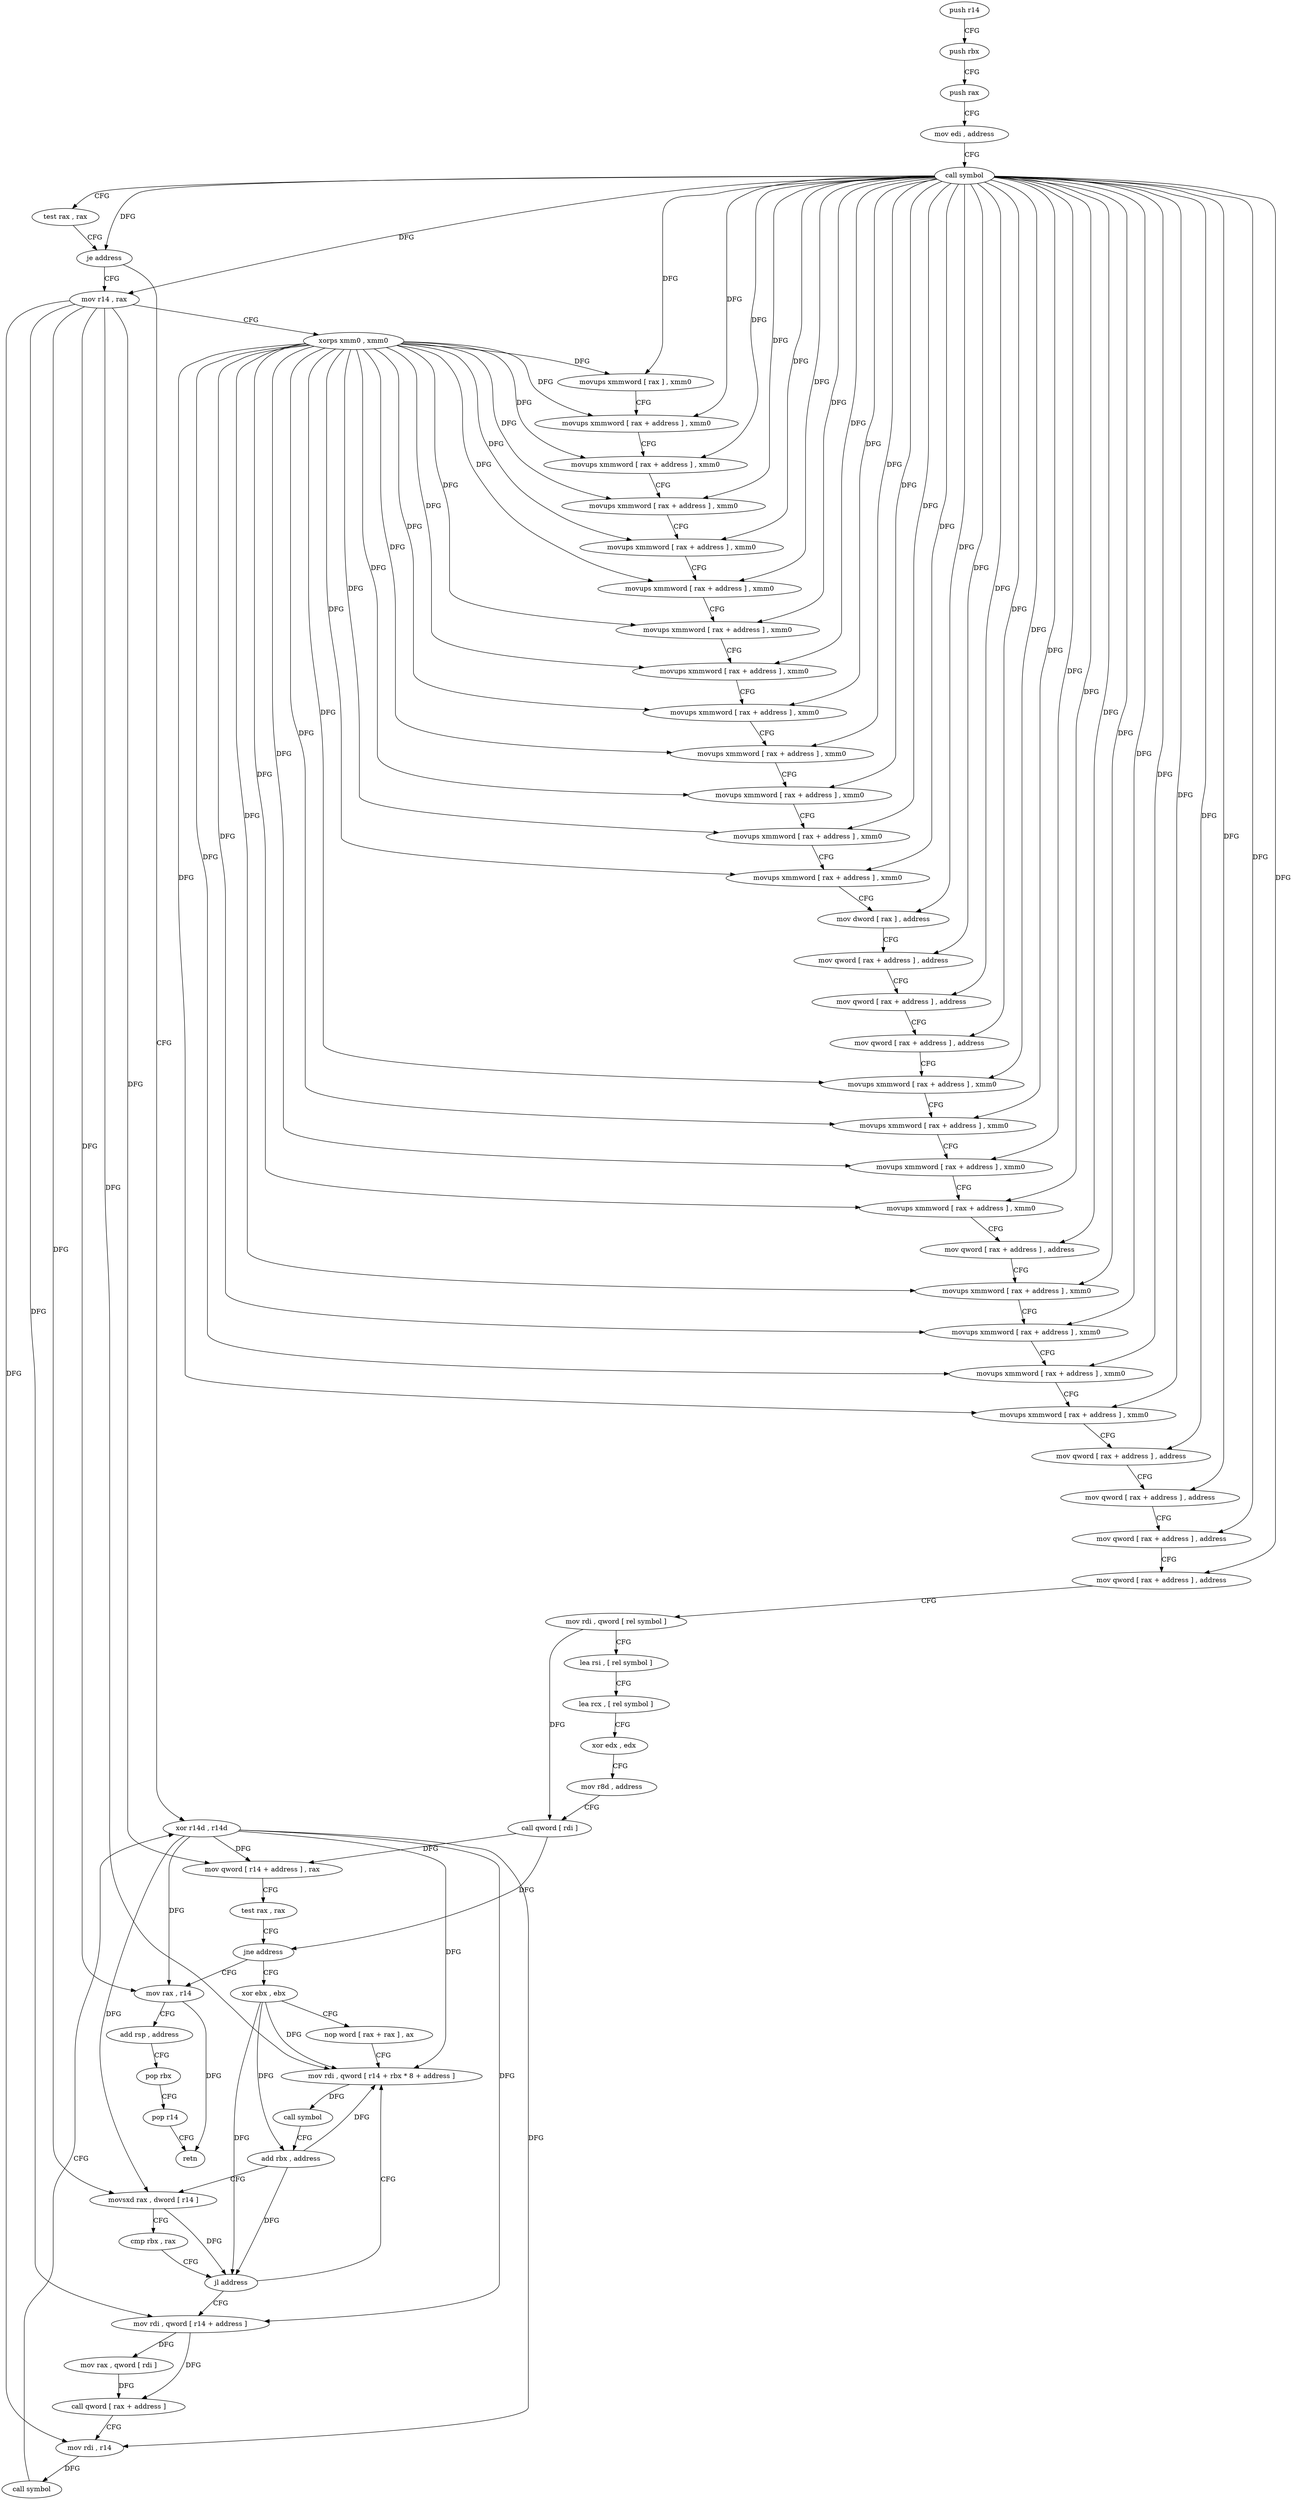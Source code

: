digraph "func" {
"69616" [label = "push r14" ]
"69618" [label = "push rbx" ]
"69619" [label = "push rax" ]
"69620" [label = "mov edi , address" ]
"69625" [label = "call symbol" ]
"69630" [label = "test rax , rax" ]
"69633" [label = "je address" ]
"69934" [label = "xor r14d , r14d" ]
"69639" [label = "mov r14 , rax" ]
"69937" [label = "mov rax , r14" ]
"69642" [label = "xorps xmm0 , xmm0" ]
"69645" [label = "movups xmmword [ rax ] , xmm0" ]
"69648" [label = "movups xmmword [ rax + address ] , xmm0" ]
"69655" [label = "movups xmmword [ rax + address ] , xmm0" ]
"69659" [label = "movups xmmword [ rax + address ] , xmm0" ]
"69666" [label = "movups xmmword [ rax + address ] , xmm0" ]
"69670" [label = "movups xmmword [ rax + address ] , xmm0" ]
"69674" [label = "movups xmmword [ rax + address ] , xmm0" ]
"69678" [label = "movups xmmword [ rax + address ] , xmm0" ]
"69682" [label = "movups xmmword [ rax + address ] , xmm0" ]
"69689" [label = "movups xmmword [ rax + address ] , xmm0" ]
"69696" [label = "movups xmmword [ rax + address ] , xmm0" ]
"69703" [label = "movups xmmword [ rax + address ] , xmm0" ]
"69707" [label = "movups xmmword [ rax + address ] , xmm0" ]
"69711" [label = "mov dword [ rax ] , address" ]
"69717" [label = "mov qword [ rax + address ] , address" ]
"69728" [label = "mov qword [ rax + address ] , address" ]
"69736" [label = "mov qword [ rax + address ] , address" ]
"69747" [label = "movups xmmword [ rax + address ] , xmm0" ]
"69751" [label = "movups xmmword [ rax + address ] , xmm0" ]
"69755" [label = "movups xmmword [ rax + address ] , xmm0" ]
"69759" [label = "movups xmmword [ rax + address ] , xmm0" ]
"69763" [label = "mov qword [ rax + address ] , address" ]
"69771" [label = "movups xmmword [ rax + address ] , xmm0" ]
"69778" [label = "movups xmmword [ rax + address ] , xmm0" ]
"69782" [label = "movups xmmword [ rax + address ] , xmm0" ]
"69786" [label = "movups xmmword [ rax + address ] , xmm0" ]
"69793" [label = "mov qword [ rax + address ] , address" ]
"69804" [label = "mov qword [ rax + address ] , address" ]
"69812" [label = "mov qword [ rax + address ] , address" ]
"69823" [label = "mov qword [ rax + address ] , address" ]
"69834" [label = "mov rdi , qword [ rel symbol ]" ]
"69841" [label = "lea rsi , [ rel symbol ]" ]
"69848" [label = "lea rcx , [ rel symbol ]" ]
"69855" [label = "xor edx , edx" ]
"69857" [label = "mov r8d , address" ]
"69863" [label = "call qword [ rdi ]" ]
"69865" [label = "mov qword [ r14 + address ] , rax" ]
"69872" [label = "test rax , rax" ]
"69875" [label = "jne address" ]
"69877" [label = "xor ebx , ebx" ]
"69940" [label = "add rsp , address" ]
"69944" [label = "pop rbx" ]
"69945" [label = "pop r14" ]
"69947" [label = "retn" ]
"69879" [label = "nop word [ rax + rax ] , ax" ]
"69888" [label = "mov rdi , qword [ r14 + rbx * 8 + address ]" ]
"69893" [label = "call symbol" ]
"69898" [label = "add rbx , address" ]
"69902" [label = "movsxd rax , dword [ r14 ]" ]
"69905" [label = "cmp rbx , rax" ]
"69908" [label = "jl address" ]
"69910" [label = "mov rdi , qword [ r14 + address ]" ]
"69917" [label = "mov rax , qword [ rdi ]" ]
"69920" [label = "call qword [ rax + address ]" ]
"69926" [label = "mov rdi , r14" ]
"69929" [label = "call symbol" ]
"69616" -> "69618" [ label = "CFG" ]
"69618" -> "69619" [ label = "CFG" ]
"69619" -> "69620" [ label = "CFG" ]
"69620" -> "69625" [ label = "CFG" ]
"69625" -> "69630" [ label = "CFG" ]
"69625" -> "69633" [ label = "DFG" ]
"69625" -> "69639" [ label = "DFG" ]
"69625" -> "69645" [ label = "DFG" ]
"69625" -> "69648" [ label = "DFG" ]
"69625" -> "69655" [ label = "DFG" ]
"69625" -> "69659" [ label = "DFG" ]
"69625" -> "69666" [ label = "DFG" ]
"69625" -> "69670" [ label = "DFG" ]
"69625" -> "69674" [ label = "DFG" ]
"69625" -> "69678" [ label = "DFG" ]
"69625" -> "69682" [ label = "DFG" ]
"69625" -> "69689" [ label = "DFG" ]
"69625" -> "69696" [ label = "DFG" ]
"69625" -> "69703" [ label = "DFG" ]
"69625" -> "69707" [ label = "DFG" ]
"69625" -> "69711" [ label = "DFG" ]
"69625" -> "69717" [ label = "DFG" ]
"69625" -> "69728" [ label = "DFG" ]
"69625" -> "69736" [ label = "DFG" ]
"69625" -> "69747" [ label = "DFG" ]
"69625" -> "69751" [ label = "DFG" ]
"69625" -> "69755" [ label = "DFG" ]
"69625" -> "69759" [ label = "DFG" ]
"69625" -> "69763" [ label = "DFG" ]
"69625" -> "69771" [ label = "DFG" ]
"69625" -> "69778" [ label = "DFG" ]
"69625" -> "69782" [ label = "DFG" ]
"69625" -> "69786" [ label = "DFG" ]
"69625" -> "69793" [ label = "DFG" ]
"69625" -> "69804" [ label = "DFG" ]
"69625" -> "69812" [ label = "DFG" ]
"69625" -> "69823" [ label = "DFG" ]
"69630" -> "69633" [ label = "CFG" ]
"69633" -> "69934" [ label = "CFG" ]
"69633" -> "69639" [ label = "CFG" ]
"69934" -> "69937" [ label = "DFG" ]
"69934" -> "69865" [ label = "DFG" ]
"69934" -> "69888" [ label = "DFG" ]
"69934" -> "69902" [ label = "DFG" ]
"69934" -> "69910" [ label = "DFG" ]
"69934" -> "69926" [ label = "DFG" ]
"69639" -> "69642" [ label = "CFG" ]
"69639" -> "69865" [ label = "DFG" ]
"69639" -> "69937" [ label = "DFG" ]
"69639" -> "69888" [ label = "DFG" ]
"69639" -> "69902" [ label = "DFG" ]
"69639" -> "69910" [ label = "DFG" ]
"69639" -> "69926" [ label = "DFG" ]
"69937" -> "69940" [ label = "CFG" ]
"69937" -> "69947" [ label = "DFG" ]
"69642" -> "69645" [ label = "DFG" ]
"69642" -> "69648" [ label = "DFG" ]
"69642" -> "69655" [ label = "DFG" ]
"69642" -> "69659" [ label = "DFG" ]
"69642" -> "69666" [ label = "DFG" ]
"69642" -> "69670" [ label = "DFG" ]
"69642" -> "69674" [ label = "DFG" ]
"69642" -> "69678" [ label = "DFG" ]
"69642" -> "69682" [ label = "DFG" ]
"69642" -> "69689" [ label = "DFG" ]
"69642" -> "69696" [ label = "DFG" ]
"69642" -> "69703" [ label = "DFG" ]
"69642" -> "69707" [ label = "DFG" ]
"69642" -> "69747" [ label = "DFG" ]
"69642" -> "69751" [ label = "DFG" ]
"69642" -> "69755" [ label = "DFG" ]
"69642" -> "69759" [ label = "DFG" ]
"69642" -> "69771" [ label = "DFG" ]
"69642" -> "69778" [ label = "DFG" ]
"69642" -> "69782" [ label = "DFG" ]
"69642" -> "69786" [ label = "DFG" ]
"69645" -> "69648" [ label = "CFG" ]
"69648" -> "69655" [ label = "CFG" ]
"69655" -> "69659" [ label = "CFG" ]
"69659" -> "69666" [ label = "CFG" ]
"69666" -> "69670" [ label = "CFG" ]
"69670" -> "69674" [ label = "CFG" ]
"69674" -> "69678" [ label = "CFG" ]
"69678" -> "69682" [ label = "CFG" ]
"69682" -> "69689" [ label = "CFG" ]
"69689" -> "69696" [ label = "CFG" ]
"69696" -> "69703" [ label = "CFG" ]
"69703" -> "69707" [ label = "CFG" ]
"69707" -> "69711" [ label = "CFG" ]
"69711" -> "69717" [ label = "CFG" ]
"69717" -> "69728" [ label = "CFG" ]
"69728" -> "69736" [ label = "CFG" ]
"69736" -> "69747" [ label = "CFG" ]
"69747" -> "69751" [ label = "CFG" ]
"69751" -> "69755" [ label = "CFG" ]
"69755" -> "69759" [ label = "CFG" ]
"69759" -> "69763" [ label = "CFG" ]
"69763" -> "69771" [ label = "CFG" ]
"69771" -> "69778" [ label = "CFG" ]
"69778" -> "69782" [ label = "CFG" ]
"69782" -> "69786" [ label = "CFG" ]
"69786" -> "69793" [ label = "CFG" ]
"69793" -> "69804" [ label = "CFG" ]
"69804" -> "69812" [ label = "CFG" ]
"69812" -> "69823" [ label = "CFG" ]
"69823" -> "69834" [ label = "CFG" ]
"69834" -> "69841" [ label = "CFG" ]
"69834" -> "69863" [ label = "DFG" ]
"69841" -> "69848" [ label = "CFG" ]
"69848" -> "69855" [ label = "CFG" ]
"69855" -> "69857" [ label = "CFG" ]
"69857" -> "69863" [ label = "CFG" ]
"69863" -> "69865" [ label = "DFG" ]
"69863" -> "69875" [ label = "DFG" ]
"69865" -> "69872" [ label = "CFG" ]
"69872" -> "69875" [ label = "CFG" ]
"69875" -> "69937" [ label = "CFG" ]
"69875" -> "69877" [ label = "CFG" ]
"69877" -> "69879" [ label = "CFG" ]
"69877" -> "69888" [ label = "DFG" ]
"69877" -> "69898" [ label = "DFG" ]
"69877" -> "69908" [ label = "DFG" ]
"69940" -> "69944" [ label = "CFG" ]
"69944" -> "69945" [ label = "CFG" ]
"69945" -> "69947" [ label = "CFG" ]
"69879" -> "69888" [ label = "CFG" ]
"69888" -> "69893" [ label = "DFG" ]
"69893" -> "69898" [ label = "CFG" ]
"69898" -> "69902" [ label = "CFG" ]
"69898" -> "69888" [ label = "DFG" ]
"69898" -> "69908" [ label = "DFG" ]
"69902" -> "69905" [ label = "CFG" ]
"69902" -> "69908" [ label = "DFG" ]
"69905" -> "69908" [ label = "CFG" ]
"69908" -> "69888" [ label = "CFG" ]
"69908" -> "69910" [ label = "CFG" ]
"69910" -> "69917" [ label = "DFG" ]
"69910" -> "69920" [ label = "DFG" ]
"69917" -> "69920" [ label = "DFG" ]
"69920" -> "69926" [ label = "CFG" ]
"69926" -> "69929" [ label = "DFG" ]
"69929" -> "69934" [ label = "CFG" ]
}
